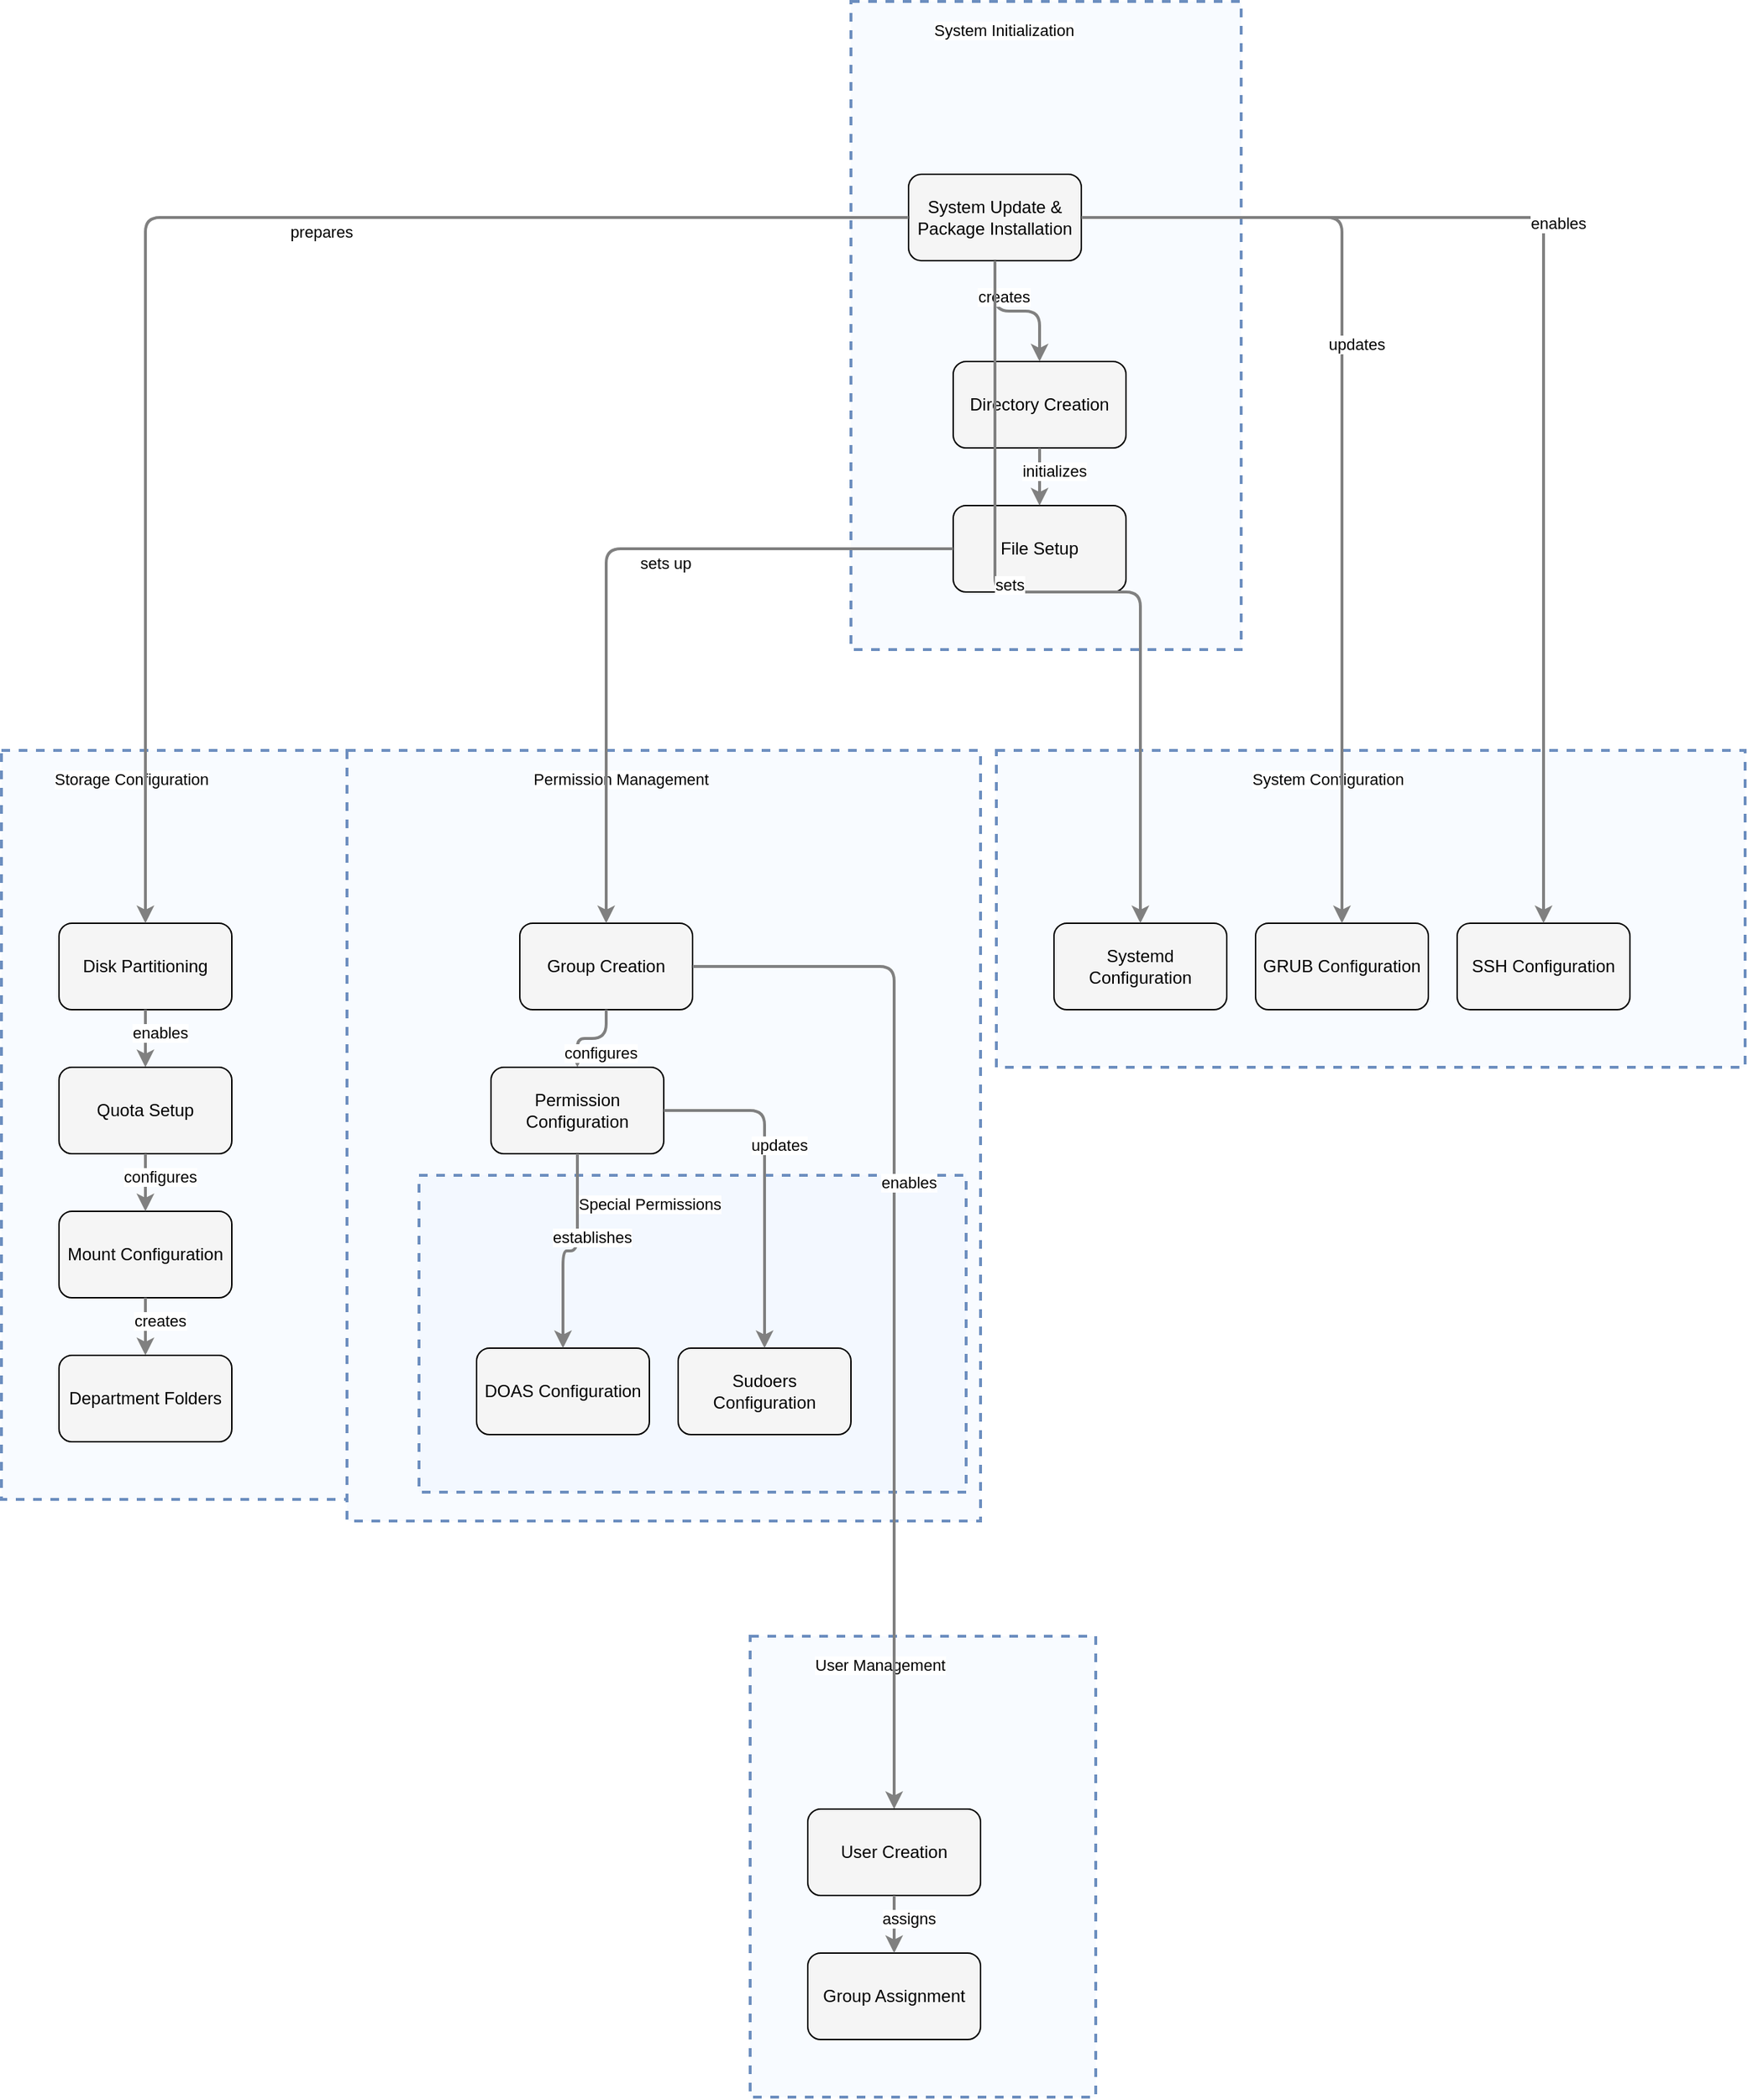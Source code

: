<?xml version="1.0" encoding="UTF-8"?>
      <mxfile version="14.6.5" type="device">
        <diagram id="codeviz-diagram" name="System Diagram">
          <mxGraphModel dx="1000" dy="1000" grid="1" gridSize="10" guides="1" tooltips="1" connect="1" arrows="1" fold="1" page="1" pageScale="1" pageWidth="1169" pageHeight="827" math="0" shadow="0">
            <root>
              <mxCell id="0"/>
              <mxCell id="1" parent="0"/>
              <mxCell id="subGraph1" value="" style="html=1;whiteSpace=wrap;container=1;fillColor=#dae8fc;strokeColor=#6c8ebf;dashed=1;fillOpacity=20;strokeWidth=2;containerType=none;recursiveResize=0;movable=1;resizable=1;autosize=0;dropTarget=0" vertex="1" parent="subGraph2">
                <mxGeometry x="50" y="295" width="380" height="220" as="geometry"/>
              </mxCell>
              <mxCell id="subGraph1_label" value="Special Permissions" style="edgeLabel;html=1;align=center;verticalAlign=middle;resizable=0;labelBackgroundColor=white;spacing=5" vertex="1" parent="subGraph2">
                <mxGeometry x="58" y="303" width="304" height="24" as="geometry"/>
              </mxCell>
<mxCell id="subGraph0" value="" style="html=1;whiteSpace=wrap;container=1;fillColor=#dae8fc;strokeColor=#6c8ebf;dashed=1;fillOpacity=20;strokeWidth=2;containerType=none;recursiveResize=0;movable=1;resizable=1;autosize=0;dropTarget=0" vertex="1" parent="1">
                <mxGeometry x="612" y="22" width="271" height="450" as="geometry"/>
              </mxCell>
              <mxCell id="subGraph0_label" value="System Initialization" style="edgeLabel;html=1;align=center;verticalAlign=middle;resizable=0;labelBackgroundColor=white;spacing=5" vertex="1" parent="1">
                <mxGeometry x="620" y="30" width="195" height="24" as="geometry"/>
              </mxCell>
<mxCell id="subGraph2" value="" style="html=1;whiteSpace=wrap;container=1;fillColor=#dae8fc;strokeColor=#6c8ebf;dashed=1;fillOpacity=20;strokeWidth=2;containerType=none;recursiveResize=0;movable=1;resizable=1;autosize=0;dropTarget=0" vertex="1" parent="1">
                <mxGeometry x="262" y="542" width="440" height="535" as="geometry"/>
              </mxCell>
              <mxCell id="subGraph2_label" value="Permission Management" style="edgeLabel;html=1;align=center;verticalAlign=middle;resizable=0;labelBackgroundColor=white;spacing=5" vertex="1" parent="1">
                <mxGeometry x="270" y="550" width="364" height="24" as="geometry"/>
              </mxCell>
<mxCell id="subGraph3" value="" style="html=1;whiteSpace=wrap;container=1;fillColor=#dae8fc;strokeColor=#6c8ebf;dashed=1;fillOpacity=20;strokeWidth=2;containerType=none;recursiveResize=0;movable=1;resizable=1;autosize=0;dropTarget=0" vertex="1" parent="1">
                <mxGeometry x="542" y="1157" width="240" height="320" as="geometry"/>
              </mxCell>
              <mxCell id="subGraph3_label" value="User Management" style="edgeLabel;html=1;align=center;verticalAlign=middle;resizable=0;labelBackgroundColor=white;spacing=5" vertex="1" parent="1">
                <mxGeometry x="550" y="1165" width="164" height="24" as="geometry"/>
              </mxCell>
<mxCell id="subGraph4" value="" style="html=1;whiteSpace=wrap;container=1;fillColor=#dae8fc;strokeColor=#6c8ebf;dashed=1;fillOpacity=20;strokeWidth=2;containerType=none;recursiveResize=0;movable=1;resizable=1;autosize=0;dropTarget=0" vertex="1" parent="1">
                <mxGeometry x="22" y="542" width="240" height="520" as="geometry"/>
              </mxCell>
              <mxCell id="subGraph4_label" value="Storage Configuration" style="edgeLabel;html=1;align=center;verticalAlign=middle;resizable=0;labelBackgroundColor=white;spacing=5" vertex="1" parent="1">
                <mxGeometry x="30" y="550" width="164" height="24" as="geometry"/>
              </mxCell>
<mxCell id="subGraph5" value="" style="html=1;whiteSpace=wrap;container=1;fillColor=#dae8fc;strokeColor=#6c8ebf;dashed=1;fillOpacity=20;strokeWidth=2;containerType=none;recursiveResize=0;movable=1;resizable=1;autosize=0;dropTarget=0" vertex="1" parent="1">
                <mxGeometry x="713" y="542" width="520" height="220" as="geometry"/>
              </mxCell>
              <mxCell id="subGraph5_label" value="System Configuration" style="edgeLabel;html=1;align=center;verticalAlign=middle;resizable=0;labelBackgroundColor=white;spacing=5" vertex="1" parent="1">
                <mxGeometry x="721" y="550" width="444" height="24" as="geometry"/>
              </mxCell>
              <mxCell id="deptFolders" value="Department Folders" style="rounded=1;whiteSpace=wrap;html=1;fillColor=#f5f5f5" vertex="1" parent="subGraph4">
                    <mxGeometry x="40" y="420" width="120" height="60" as="geometry"/>
                  </mxCell>
<mxCell id="diskSetup" value="Disk Partitioning" style="rounded=1;whiteSpace=wrap;html=1;fillColor=#f5f5f5" vertex="1" parent="subGraph4">
                    <mxGeometry x="40" y="120" width="120" height="60" as="geometry"/>
                  </mxCell>
<mxCell id="doasConfig" value="DOAS Configuration" style="rounded=1;whiteSpace=wrap;html=1;fillColor=#f5f5f5" vertex="1" parent="subGraph1">
                    <mxGeometry x="40" y="120" width="120" height="60" as="geometry"/>
                  </mxCell>
<mxCell id="fileSetup" value="File Setup" style="rounded=1;whiteSpace=wrap;html=1;fillColor=#f5f5f5" vertex="1" parent="subGraph0">
                    <mxGeometry x="71" y="350" width="120" height="60" as="geometry"/>
                  </mxCell>
<mxCell id="folderSetup" value="Directory Creation" style="rounded=1;whiteSpace=wrap;html=1;fillColor=#f5f5f5" vertex="1" parent="subGraph0">
                    <mxGeometry x="71" y="250" width="120" height="60" as="geometry"/>
                  </mxCell>
<mxCell id="groupSetup" value="Group Creation" style="rounded=1;whiteSpace=wrap;html=1;fillColor=#f5f5f5" vertex="1" parent="subGraph2">
                    <mxGeometry x="120" y="120" width="120" height="60" as="geometry"/>
                  </mxCell>
<mxCell id="grubConfig" value="GRUB Configuration" style="rounded=1;whiteSpace=wrap;html=1;fillColor=#f5f5f5" vertex="1" parent="subGraph5">
                    <mxGeometry x="180" y="120" width="120" height="60" as="geometry"/>
                  </mxCell>
<mxCell id="init" value="System Update &amp; Package Installation" style="rounded=1;whiteSpace=wrap;html=1;fillColor=#f5f5f5" vertex="1" parent="subGraph0">
                    <mxGeometry x="40" y="120" width="120" height="60" as="geometry"/>
                  </mxCell>
<mxCell id="mountConfig" value="Mount Configuration" style="rounded=1;whiteSpace=wrap;html=1;fillColor=#f5f5f5" vertex="1" parent="subGraph4">
                    <mxGeometry x="40" y="320" width="120" height="60" as="geometry"/>
                  </mxCell>
<mxCell id="permConfig" value="Permission Configuration" style="rounded=1;whiteSpace=wrap;html=1;fillColor=#f5f5f5" vertex="1" parent="subGraph2">
                    <mxGeometry x="100" y="220" width="120" height="60" as="geometry"/>
                  </mxCell>
<mxCell id="quotaSetup" value="Quota Setup" style="rounded=1;whiteSpace=wrap;html=1;fillColor=#f5f5f5" vertex="1" parent="subGraph4">
                    <mxGeometry x="40" y="220" width="120" height="60" as="geometry"/>
                  </mxCell>
<mxCell id="sshConfig" value="SSH Configuration" style="rounded=1;whiteSpace=wrap;html=1;fillColor=#f5f5f5" vertex="1" parent="subGraph5">
                    <mxGeometry x="320" y="120" width="120" height="60" as="geometry"/>
                  </mxCell>
<mxCell id="sudoConfig" value="Sudoers Configuration" style="rounded=1;whiteSpace=wrap;html=1;fillColor=#f5f5f5" vertex="1" parent="subGraph1">
                    <mxGeometry x="180" y="120" width="120" height="60" as="geometry"/>
                  </mxCell>
<mxCell id="systemdConfig" value="Systemd Configuration" style="rounded=1;whiteSpace=wrap;html=1;fillColor=#f5f5f5" vertex="1" parent="subGraph5">
                    <mxGeometry x="40" y="120" width="120" height="60" as="geometry"/>
                  </mxCell>
<mxCell id="userCreation" value="User Creation" style="rounded=1;whiteSpace=wrap;html=1;fillColor=#f5f5f5" vertex="1" parent="subGraph3">
                    <mxGeometry x="40" y="120" width="120" height="60" as="geometry"/>
                  </mxCell>
<mxCell id="userGroups" value="Group Assignment" style="rounded=1;whiteSpace=wrap;html=1;fillColor=#f5f5f5" vertex="1" parent="subGraph3">
                    <mxGeometry x="40" y="220" width="120" height="60" as="geometry"/>
                  </mxCell>
              <mxCell id="edge-L_diskSetup_quotaSetup_9" style="edgeStyle=orthogonalEdgeStyle;rounded=1;orthogonalLoop=1;jettySize=auto;html=1;strokeColor=#808080;strokeWidth=2;jumpStyle=arc;jumpSize=10;spacing=15;labelBackgroundColor=white;labelBorderColor=none" edge="1" parent="1" source="diskSetup" target="quotaSetup">
                  <mxGeometry relative="1" as="geometry"/>
                </mxCell>
                <mxCell id="edge-L_diskSetup_quotaSetup_9_label" value="enables" style="edgeLabel;html=1;align=center;verticalAlign=middle;resizable=0;points=[];" vertex="1" connectable="0" parent="edge-L_diskSetup_quotaSetup_9">
                  <mxGeometry x="-0.2" y="10" relative="1" as="geometry">
                    <mxPoint as="offset"/>
                  </mxGeometry>
                </mxCell>
<mxCell id="edge-L_fileSetup_groupSetup_2" style="edgeStyle=orthogonalEdgeStyle;rounded=1;orthogonalLoop=1;jettySize=auto;html=1;strokeColor=#808080;strokeWidth=2;jumpStyle=arc;jumpSize=10;spacing=15;labelBackgroundColor=white;labelBorderColor=none" edge="1" parent="1" source="fileSetup" target="groupSetup">
                  <mxGeometry relative="1" as="geometry"/>
                </mxCell>
                <mxCell id="edge-L_fileSetup_groupSetup_2_label" value="sets up" style="edgeLabel;html=1;align=center;verticalAlign=middle;resizable=0;points=[];" vertex="1" connectable="0" parent="edge-L_fileSetup_groupSetup_2">
                  <mxGeometry x="-0.2" y="10" relative="1" as="geometry">
                    <mxPoint as="offset"/>
                  </mxGeometry>
                </mxCell>
<mxCell id="edge-L_folderSetup_fileSetup_1" style="edgeStyle=orthogonalEdgeStyle;rounded=1;orthogonalLoop=1;jettySize=auto;html=1;strokeColor=#808080;strokeWidth=2;jumpStyle=arc;jumpSize=10;spacing=15;labelBackgroundColor=white;labelBorderColor=none" edge="1" parent="1" source="folderSetup" target="fileSetup">
                  <mxGeometry relative="1" as="geometry"/>
                </mxCell>
                <mxCell id="edge-L_folderSetup_fileSetup_1_label" value="initializes" style="edgeLabel;html=1;align=center;verticalAlign=middle;resizable=0;points=[];" vertex="1" connectable="0" parent="edge-L_folderSetup_fileSetup_1">
                  <mxGeometry x="-0.2" y="10" relative="1" as="geometry">
                    <mxPoint as="offset"/>
                  </mxGeometry>
                </mxCell>
<mxCell id="edge-L_groupSetup_permConfig_3" style="edgeStyle=orthogonalEdgeStyle;rounded=1;orthogonalLoop=1;jettySize=auto;html=1;strokeColor=#808080;strokeWidth=2;jumpStyle=arc;jumpSize=10;spacing=15;labelBackgroundColor=white;labelBorderColor=none" edge="1" parent="1" source="groupSetup" target="permConfig">
                  <mxGeometry relative="1" as="geometry"/>
                </mxCell>
                <mxCell id="edge-L_groupSetup_permConfig_3_label" value="configures" style="edgeLabel;html=1;align=center;verticalAlign=middle;resizable=0;points=[];" vertex="1" connectable="0" parent="edge-L_groupSetup_permConfig_3">
                  <mxGeometry x="-0.2" y="10" relative="1" as="geometry">
                    <mxPoint as="offset"/>
                  </mxGeometry>
                </mxCell>
<mxCell id="edge-L_groupSetup_userCreation_6" style="edgeStyle=orthogonalEdgeStyle;rounded=1;orthogonalLoop=1;jettySize=auto;html=1;strokeColor=#808080;strokeWidth=2;jumpStyle=arc;jumpSize=10;spacing=15;labelBackgroundColor=white;labelBorderColor=none" edge="1" parent="1" source="groupSetup" target="userCreation">
                  <mxGeometry relative="1" as="geometry"/>
                </mxCell>
                <mxCell id="edge-L_groupSetup_userCreation_6_label" value="enables" style="edgeLabel;html=1;align=center;verticalAlign=middle;resizable=0;points=[];" vertex="1" connectable="0" parent="edge-L_groupSetup_userCreation_6">
                  <mxGeometry x="-0.2" y="10" relative="1" as="geometry">
                    <mxPoint as="offset"/>
                  </mxGeometry>
                </mxCell>
<mxCell id="edge-L_init_diskSetup_8" style="edgeStyle=orthogonalEdgeStyle;rounded=1;orthogonalLoop=1;jettySize=auto;html=1;strokeColor=#808080;strokeWidth=2;jumpStyle=arc;jumpSize=10;spacing=15;labelBackgroundColor=white;labelBorderColor=none" edge="1" parent="1" source="init" target="diskSetup">
                  <mxGeometry relative="1" as="geometry"/>
                </mxCell>
                <mxCell id="edge-L_init_diskSetup_8_label" value="prepares" style="edgeLabel;html=1;align=center;verticalAlign=middle;resizable=0;points=[];" vertex="1" connectable="0" parent="edge-L_init_diskSetup_8">
                  <mxGeometry x="-0.2" y="10" relative="1" as="geometry">
                    <mxPoint as="offset"/>
                  </mxGeometry>
                </mxCell>
<mxCell id="edge-L_init_folderSetup_0" style="edgeStyle=orthogonalEdgeStyle;rounded=1;orthogonalLoop=1;jettySize=auto;html=1;strokeColor=#808080;strokeWidth=2;jumpStyle=arc;jumpSize=10;spacing=15;labelBackgroundColor=white;labelBorderColor=none" edge="1" parent="1" source="init" target="folderSetup">
                  <mxGeometry relative="1" as="geometry"/>
                </mxCell>
                <mxCell id="edge-L_init_folderSetup_0_label" value="creates" style="edgeLabel;html=1;align=center;verticalAlign=middle;resizable=0;points=[];" vertex="1" connectable="0" parent="edge-L_init_folderSetup_0">
                  <mxGeometry x="-0.2" y="10" relative="1" as="geometry">
                    <mxPoint as="offset"/>
                  </mxGeometry>
                </mxCell>
<mxCell id="edge-L_init_grubConfig_13" style="edgeStyle=orthogonalEdgeStyle;rounded=1;orthogonalLoop=1;jettySize=auto;html=1;strokeColor=#808080;strokeWidth=2;jumpStyle=arc;jumpSize=10;spacing=15;labelBackgroundColor=white;labelBorderColor=none" edge="1" parent="1" source="init" target="grubConfig">
                  <mxGeometry relative="1" as="geometry"/>
                </mxCell>
                <mxCell id="edge-L_init_grubConfig_13_label" value="updates" style="edgeLabel;html=1;align=center;verticalAlign=middle;resizable=0;points=[];" vertex="1" connectable="0" parent="edge-L_init_grubConfig_13">
                  <mxGeometry x="-0.2" y="10" relative="1" as="geometry">
                    <mxPoint as="offset"/>
                  </mxGeometry>
                </mxCell>
<mxCell id="edge-L_init_sshConfig_12" style="edgeStyle=orthogonalEdgeStyle;rounded=1;orthogonalLoop=1;jettySize=auto;html=1;strokeColor=#808080;strokeWidth=2;jumpStyle=arc;jumpSize=10;spacing=15;labelBackgroundColor=white;labelBorderColor=none" edge="1" parent="1" source="init" target="sshConfig">
                  <mxGeometry relative="1" as="geometry"/>
                </mxCell>
                <mxCell id="edge-L_init_sshConfig_12_label" value="enables" style="edgeLabel;html=1;align=center;verticalAlign=middle;resizable=0;points=[];" vertex="1" connectable="0" parent="edge-L_init_sshConfig_12">
                  <mxGeometry x="-0.2" y="10" relative="1" as="geometry">
                    <mxPoint as="offset"/>
                  </mxGeometry>
                </mxCell>
<mxCell id="edge-L_init_systemdConfig_14" style="edgeStyle=orthogonalEdgeStyle;rounded=1;orthogonalLoop=1;jettySize=auto;html=1;strokeColor=#808080;strokeWidth=2;jumpStyle=arc;jumpSize=10;spacing=15;labelBackgroundColor=white;labelBorderColor=none" edge="1" parent="1" source="init" target="systemdConfig">
                  <mxGeometry relative="1" as="geometry"/>
                </mxCell>
                <mxCell id="edge-L_init_systemdConfig_14_label" value="sets" style="edgeLabel;html=1;align=center;verticalAlign=middle;resizable=0;points=[];" vertex="1" connectable="0" parent="edge-L_init_systemdConfig_14">
                  <mxGeometry x="-0.2" y="10" relative="1" as="geometry">
                    <mxPoint as="offset"/>
                  </mxGeometry>
                </mxCell>
<mxCell id="edge-L_mountConfig_deptFolders_11" style="edgeStyle=orthogonalEdgeStyle;rounded=1;orthogonalLoop=1;jettySize=auto;html=1;strokeColor=#808080;strokeWidth=2;jumpStyle=arc;jumpSize=10;spacing=15;labelBackgroundColor=white;labelBorderColor=none" edge="1" parent="1" source="mountConfig" target="deptFolders">
                  <mxGeometry relative="1" as="geometry"/>
                </mxCell>
                <mxCell id="edge-L_mountConfig_deptFolders_11_label" value="creates" style="edgeLabel;html=1;align=center;verticalAlign=middle;resizable=0;points=[];" vertex="1" connectable="0" parent="edge-L_mountConfig_deptFolders_11">
                  <mxGeometry x="-0.2" y="10" relative="1" as="geometry">
                    <mxPoint as="offset"/>
                  </mxGeometry>
                </mxCell>
<mxCell id="edge-L_permConfig_doasConfig_4" style="edgeStyle=orthogonalEdgeStyle;rounded=1;orthogonalLoop=1;jettySize=auto;html=1;strokeColor=#808080;strokeWidth=2;jumpStyle=arc;jumpSize=10;spacing=15;labelBackgroundColor=white;labelBorderColor=none" edge="1" parent="1" source="permConfig" target="doasConfig">
                  <mxGeometry relative="1" as="geometry"/>
                </mxCell>
                <mxCell id="edge-L_permConfig_doasConfig_4_label" value="establishes" style="edgeLabel;html=1;align=center;verticalAlign=middle;resizable=0;points=[];" vertex="1" connectable="0" parent="edge-L_permConfig_doasConfig_4">
                  <mxGeometry x="-0.2" y="10" relative="1" as="geometry">
                    <mxPoint as="offset"/>
                  </mxGeometry>
                </mxCell>
<mxCell id="edge-L_permConfig_sudoConfig_5" style="edgeStyle=orthogonalEdgeStyle;rounded=1;orthogonalLoop=1;jettySize=auto;html=1;strokeColor=#808080;strokeWidth=2;jumpStyle=arc;jumpSize=10;spacing=15;labelBackgroundColor=white;labelBorderColor=none" edge="1" parent="1" source="permConfig" target="sudoConfig">
                  <mxGeometry relative="1" as="geometry"/>
                </mxCell>
                <mxCell id="edge-L_permConfig_sudoConfig_5_label" value="updates" style="edgeLabel;html=1;align=center;verticalAlign=middle;resizable=0;points=[];" vertex="1" connectable="0" parent="edge-L_permConfig_sudoConfig_5">
                  <mxGeometry x="-0.2" y="10" relative="1" as="geometry">
                    <mxPoint as="offset"/>
                  </mxGeometry>
                </mxCell>
<mxCell id="edge-L_quotaSetup_mountConfig_10" style="edgeStyle=orthogonalEdgeStyle;rounded=1;orthogonalLoop=1;jettySize=auto;html=1;strokeColor=#808080;strokeWidth=2;jumpStyle=arc;jumpSize=10;spacing=15;labelBackgroundColor=white;labelBorderColor=none" edge="1" parent="1" source="quotaSetup" target="mountConfig">
                  <mxGeometry relative="1" as="geometry"/>
                </mxCell>
                <mxCell id="edge-L_quotaSetup_mountConfig_10_label" value="configures" style="edgeLabel;html=1;align=center;verticalAlign=middle;resizable=0;points=[];" vertex="1" connectable="0" parent="edge-L_quotaSetup_mountConfig_10">
                  <mxGeometry x="-0.2" y="10" relative="1" as="geometry">
                    <mxPoint as="offset"/>
                  </mxGeometry>
                </mxCell>
<mxCell id="edge-L_userCreation_userGroups_7" style="edgeStyle=orthogonalEdgeStyle;rounded=1;orthogonalLoop=1;jettySize=auto;html=1;strokeColor=#808080;strokeWidth=2;jumpStyle=arc;jumpSize=10;spacing=15;labelBackgroundColor=white;labelBorderColor=none" edge="1" parent="1" source="userCreation" target="userGroups">
                  <mxGeometry relative="1" as="geometry"/>
                </mxCell>
                <mxCell id="edge-L_userCreation_userGroups_7_label" value="assigns" style="edgeLabel;html=1;align=center;verticalAlign=middle;resizable=0;points=[];" vertex="1" connectable="0" parent="edge-L_userCreation_userGroups_7">
                  <mxGeometry x="-0.2" y="10" relative="1" as="geometry">
                    <mxPoint as="offset"/>
                  </mxGeometry>
                </mxCell>
            </root>
          </mxGraphModel>
        </diagram>
      </mxfile>